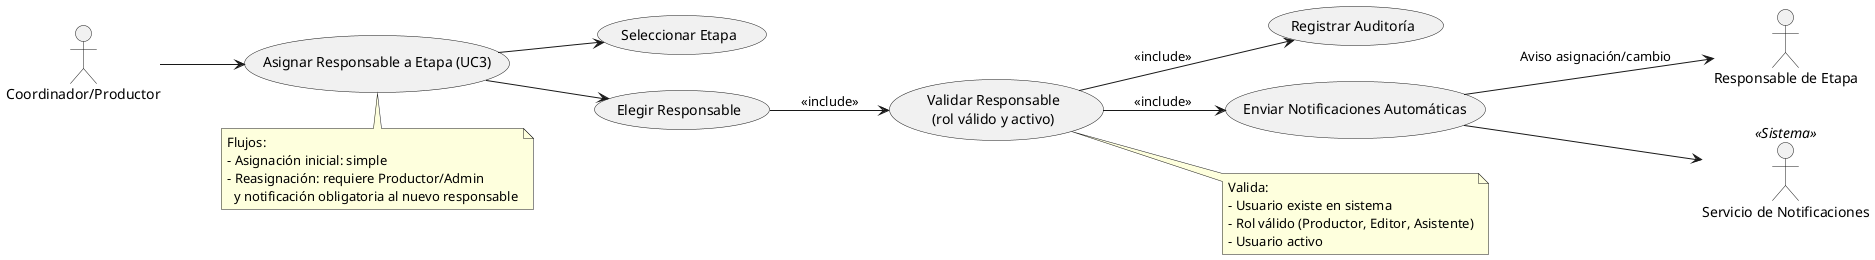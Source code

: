 @startuml
left to right direction

actor "Coordinador/Productor" as Prod
actor "Responsable de Etapa" as Resp
actor "Servicio de Notificaciones" as Notif <<Sistema>>

usecase "Asignar Responsable a Etapa (UC3)" as UC3
usecase "Seleccionar Etapa" as SeleccionarEtapa
usecase "Elegir Responsable" as ElegirResp
usecase "Validar Responsable\n(rol válido y activo)" as ValidaResp
usecase "Registrar Auditoría" as Audit
usecase "Enviar Notificaciones Automáticas" as UC5

' Relaciones de actores
Prod --> UC3
UC3 --> SeleccionarEtapa
UC3 --> ElegirResp

' Relaciones entre casos de uso
ElegirResp --> ValidaResp : <<include>>
ValidaResp --> Audit : <<include>>
ValidaResp --> UC5 : <<include>>

UC5 --> Resp : Aviso asignación/cambio
UC5 --> Notif

' Notas explicativas
note right of ValidaResp
  Valida:
  - Usuario existe en sistema
  - Rol válido (Productor, Editor, Asistente)
  - Usuario activo
end note

note bottom of UC3
  Flujos:
  - Asignación inicial: simple
  - Reasignación: requiere Productor/Admin
    y notificación obligatoria al nuevo responsable
end note
@enduml

